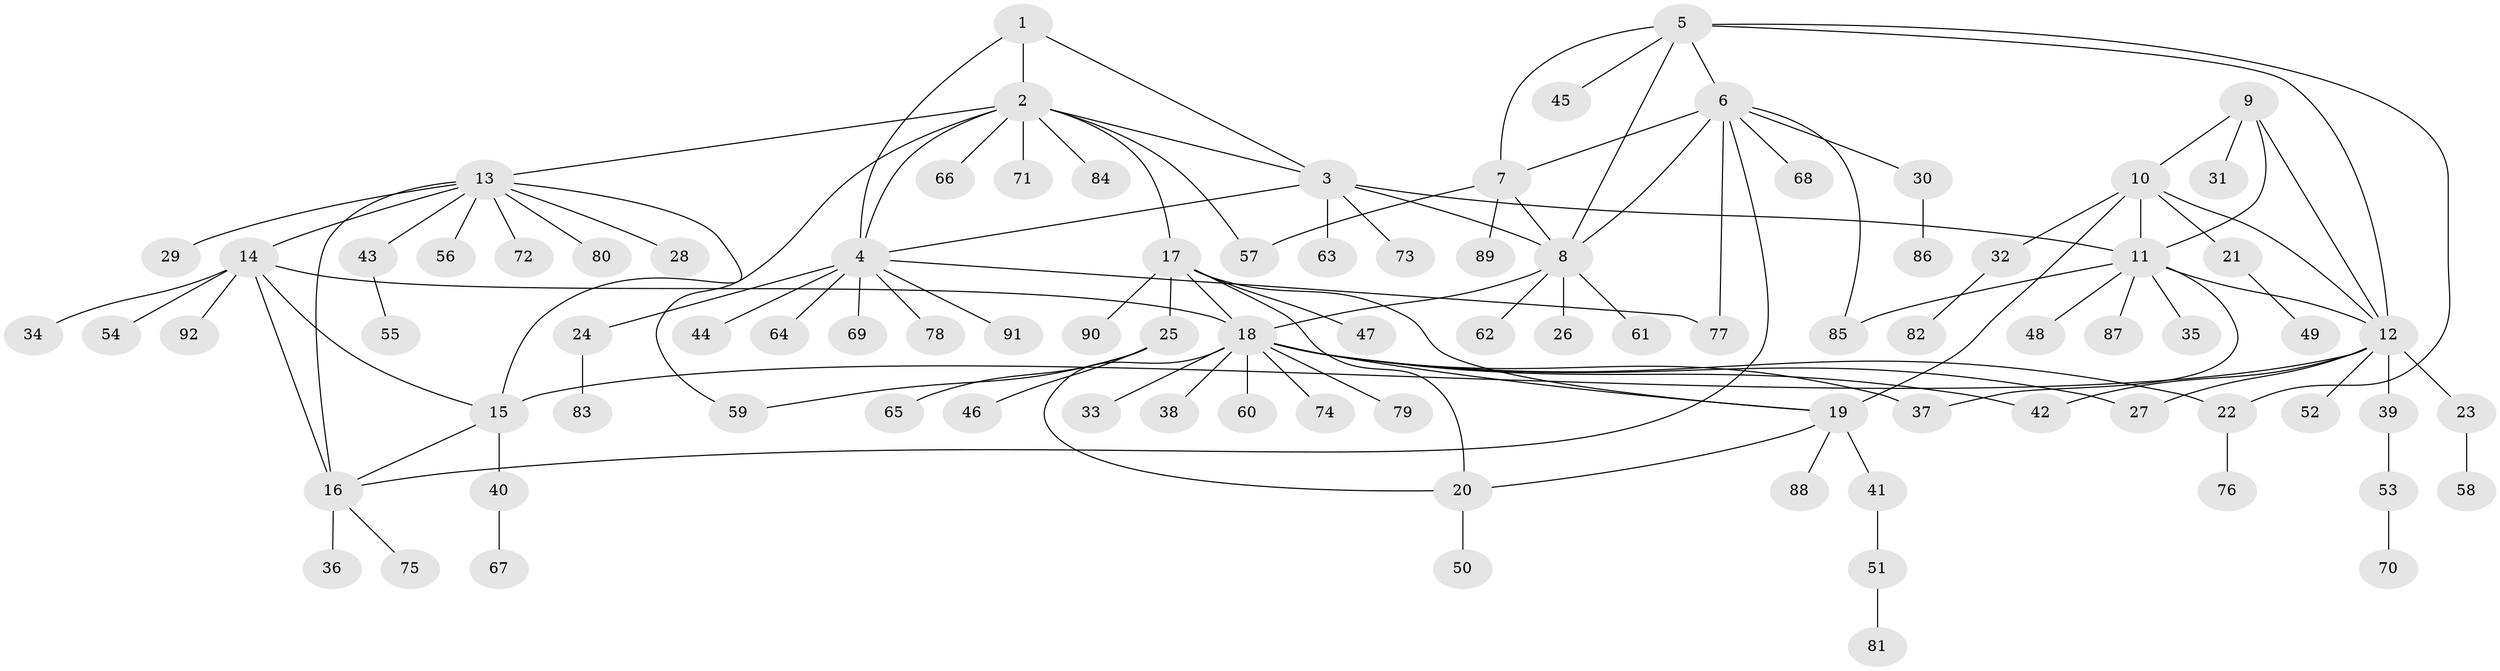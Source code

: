 // coarse degree distribution, {7: 0.07142857142857142, 1: 0.42857142857142855, 3: 0.07142857142857142, 5: 0.14285714285714285, 4: 0.07142857142857142, 6: 0.14285714285714285, 2: 0.07142857142857142}
// Generated by graph-tools (version 1.1) at 2025/37/03/04/25 23:37:40]
// undirected, 92 vertices, 120 edges
graph export_dot {
  node [color=gray90,style=filled];
  1;
  2;
  3;
  4;
  5;
  6;
  7;
  8;
  9;
  10;
  11;
  12;
  13;
  14;
  15;
  16;
  17;
  18;
  19;
  20;
  21;
  22;
  23;
  24;
  25;
  26;
  27;
  28;
  29;
  30;
  31;
  32;
  33;
  34;
  35;
  36;
  37;
  38;
  39;
  40;
  41;
  42;
  43;
  44;
  45;
  46;
  47;
  48;
  49;
  50;
  51;
  52;
  53;
  54;
  55;
  56;
  57;
  58;
  59;
  60;
  61;
  62;
  63;
  64;
  65;
  66;
  67;
  68;
  69;
  70;
  71;
  72;
  73;
  74;
  75;
  76;
  77;
  78;
  79;
  80;
  81;
  82;
  83;
  84;
  85;
  86;
  87;
  88;
  89;
  90;
  91;
  92;
  1 -- 2;
  1 -- 3;
  1 -- 4;
  2 -- 3;
  2 -- 4;
  2 -- 13;
  2 -- 17;
  2 -- 57;
  2 -- 59;
  2 -- 66;
  2 -- 71;
  2 -- 84;
  3 -- 4;
  3 -- 8;
  3 -- 11;
  3 -- 63;
  3 -- 73;
  4 -- 24;
  4 -- 44;
  4 -- 64;
  4 -- 69;
  4 -- 77;
  4 -- 78;
  4 -- 91;
  5 -- 6;
  5 -- 7;
  5 -- 8;
  5 -- 12;
  5 -- 22;
  5 -- 45;
  6 -- 7;
  6 -- 8;
  6 -- 16;
  6 -- 30;
  6 -- 68;
  6 -- 77;
  6 -- 85;
  7 -- 8;
  7 -- 57;
  7 -- 89;
  8 -- 18;
  8 -- 26;
  8 -- 61;
  8 -- 62;
  9 -- 10;
  9 -- 11;
  9 -- 12;
  9 -- 31;
  10 -- 11;
  10 -- 12;
  10 -- 19;
  10 -- 21;
  10 -- 32;
  11 -- 12;
  11 -- 35;
  11 -- 37;
  11 -- 48;
  11 -- 85;
  11 -- 87;
  12 -- 15;
  12 -- 23;
  12 -- 27;
  12 -- 39;
  12 -- 42;
  12 -- 52;
  13 -- 14;
  13 -- 15;
  13 -- 16;
  13 -- 28;
  13 -- 29;
  13 -- 43;
  13 -- 56;
  13 -- 72;
  13 -- 80;
  14 -- 15;
  14 -- 16;
  14 -- 18;
  14 -- 34;
  14 -- 54;
  14 -- 92;
  15 -- 16;
  15 -- 40;
  16 -- 36;
  16 -- 75;
  17 -- 18;
  17 -- 19;
  17 -- 20;
  17 -- 25;
  17 -- 47;
  17 -- 90;
  18 -- 19;
  18 -- 20;
  18 -- 22;
  18 -- 27;
  18 -- 33;
  18 -- 37;
  18 -- 38;
  18 -- 42;
  18 -- 60;
  18 -- 74;
  18 -- 79;
  19 -- 20;
  19 -- 41;
  19 -- 88;
  20 -- 50;
  21 -- 49;
  22 -- 76;
  23 -- 58;
  24 -- 83;
  25 -- 46;
  25 -- 59;
  25 -- 65;
  30 -- 86;
  32 -- 82;
  39 -- 53;
  40 -- 67;
  41 -- 51;
  43 -- 55;
  51 -- 81;
  53 -- 70;
}
